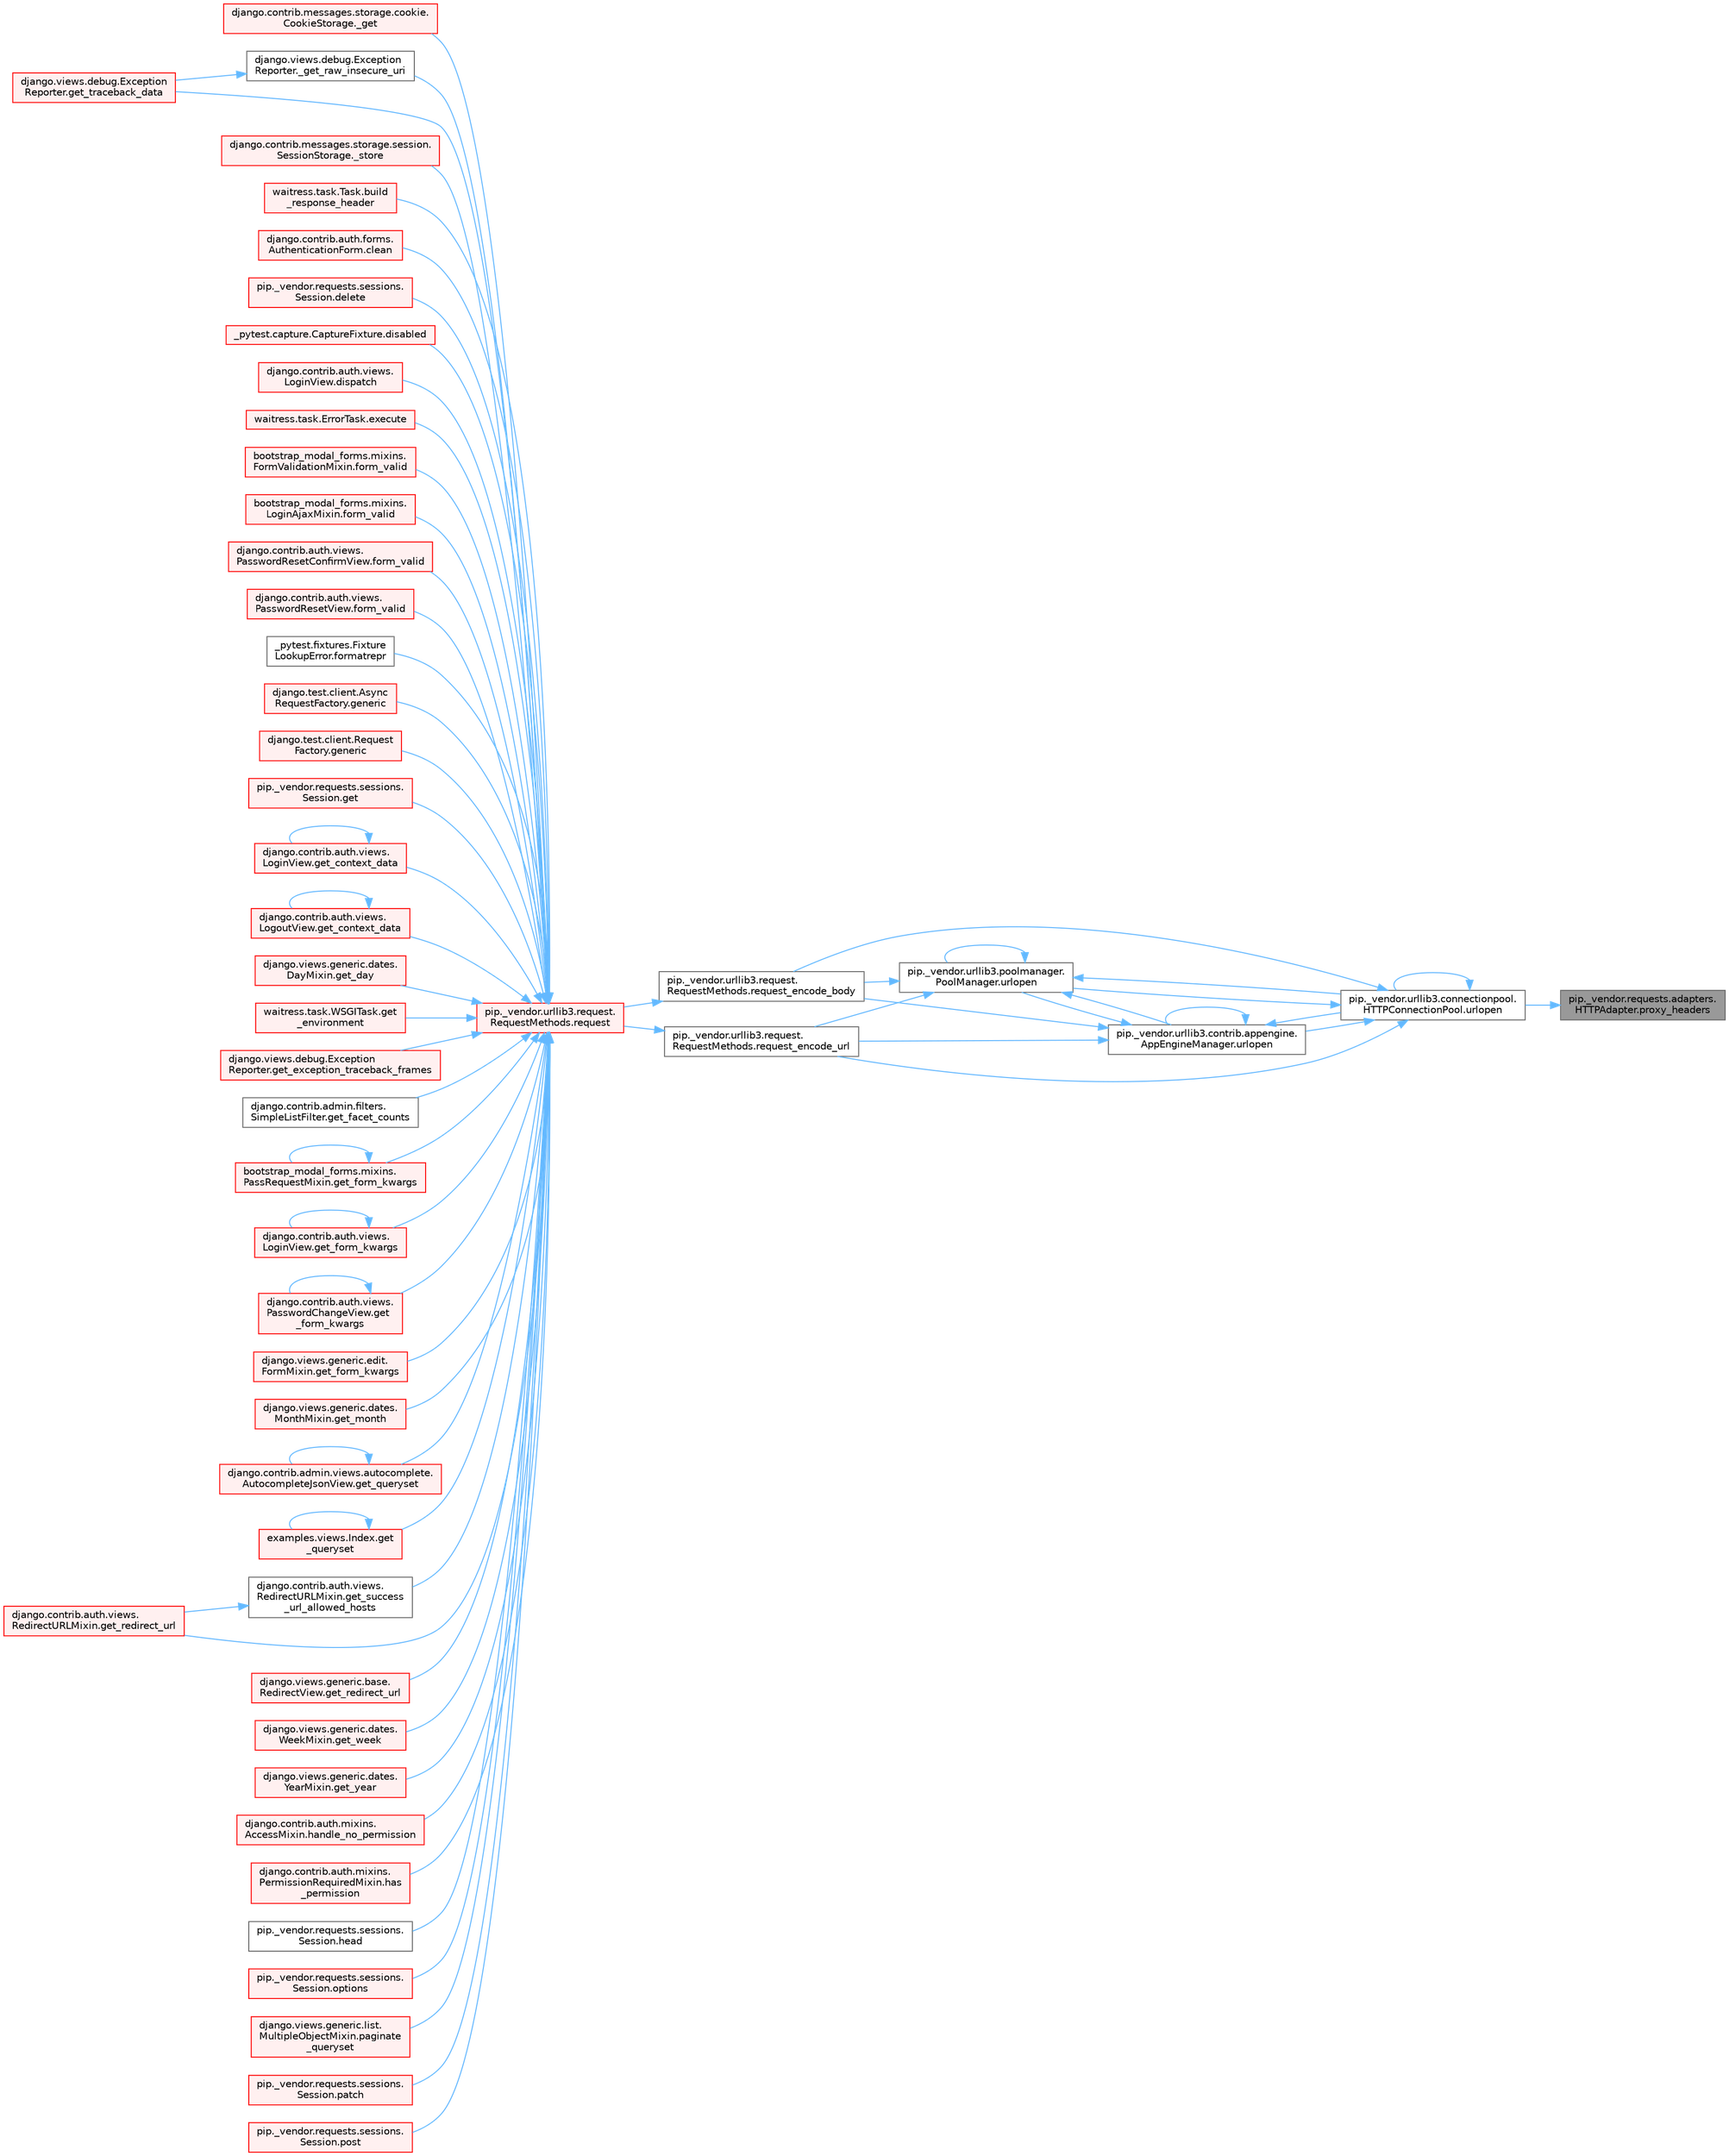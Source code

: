 digraph "pip._vendor.requests.adapters.HTTPAdapter.proxy_headers"
{
 // LATEX_PDF_SIZE
  bgcolor="transparent";
  edge [fontname=Helvetica,fontsize=10,labelfontname=Helvetica,labelfontsize=10];
  node [fontname=Helvetica,fontsize=10,shape=box,height=0.2,width=0.4];
  rankdir="RL";
  Node1 [id="Node000001",label="pip._vendor.requests.adapters.\lHTTPAdapter.proxy_headers",height=0.2,width=0.4,color="gray40", fillcolor="grey60", style="filled", fontcolor="black",tooltip=" "];
  Node1 -> Node2 [id="edge1_Node000001_Node000002",dir="back",color="steelblue1",style="solid",tooltip=" "];
  Node2 [id="Node000002",label="pip._vendor.urllib3.connectionpool.\lHTTPConnectionPool.urlopen",height=0.2,width=0.4,color="grey40", fillcolor="white", style="filled",URL="$classpip_1_1__vendor_1_1urllib3_1_1connectionpool_1_1_h_t_t_p_connection_pool.html#ae35894f81da52ce45fa069cb5e1623c6",tooltip=" "];
  Node2 -> Node3 [id="edge2_Node000002_Node000003",dir="back",color="steelblue1",style="solid",tooltip=" "];
  Node3 [id="Node000003",label="pip._vendor.urllib3.request.\lRequestMethods.request_encode_body",height=0.2,width=0.4,color="grey40", fillcolor="white", style="filled",URL="$classpip_1_1__vendor_1_1urllib3_1_1request_1_1_request_methods.html#a2c8e6a574936ea1059cda06ae71793fc",tooltip=" "];
  Node3 -> Node4 [id="edge3_Node000003_Node000004",dir="back",color="steelblue1",style="solid",tooltip=" "];
  Node4 [id="Node000004",label="pip._vendor.urllib3.request.\lRequestMethods.request",height=0.2,width=0.4,color="red", fillcolor="#FFF0F0", style="filled",URL="$classpip_1_1__vendor_1_1urllib3_1_1request_1_1_request_methods.html#a73541f2f0edc7df7413b043e33c69e7f",tooltip=" "];
  Node4 -> Node5 [id="edge4_Node000004_Node000005",dir="back",color="steelblue1",style="solid",tooltip=" "];
  Node5 [id="Node000005",label="django.contrib.messages.storage.cookie.\lCookieStorage._get",height=0.2,width=0.4,color="red", fillcolor="#FFF0F0", style="filled",URL="$classdjango_1_1contrib_1_1messages_1_1storage_1_1cookie_1_1_cookie_storage.html#a39d084f6072109675c9ef06c047174e8",tooltip=" "];
  Node4 -> Node100 [id="edge5_Node000004_Node000100",dir="back",color="steelblue1",style="solid",tooltip=" "];
  Node100 [id="Node000100",label="django.views.debug.Exception\lReporter._get_raw_insecure_uri",height=0.2,width=0.4,color="grey40", fillcolor="white", style="filled",URL="$classdjango_1_1views_1_1debug_1_1_exception_reporter.html#a7a7120cc6b92c3e1a0b855e351c30f42",tooltip=" "];
  Node100 -> Node101 [id="edge6_Node000100_Node000101",dir="back",color="steelblue1",style="solid",tooltip=" "];
  Node101 [id="Node000101",label="django.views.debug.Exception\lReporter.get_traceback_data",height=0.2,width=0.4,color="red", fillcolor="#FFF0F0", style="filled",URL="$classdjango_1_1views_1_1debug_1_1_exception_reporter.html#ada9d00ba4c901b186db405e92ebbc211",tooltip=" "];
  Node4 -> Node104 [id="edge7_Node000004_Node000104",dir="back",color="steelblue1",style="solid",tooltip=" "];
  Node104 [id="Node000104",label="django.contrib.messages.storage.session.\lSessionStorage._store",height=0.2,width=0.4,color="red", fillcolor="#FFF0F0", style="filled",URL="$classdjango_1_1contrib_1_1messages_1_1storage_1_1session_1_1_session_storage.html#a371ed03facbc7ae28602ede4c99950d0",tooltip=" "];
  Node4 -> Node596 [id="edge8_Node000004_Node000596",dir="back",color="steelblue1",style="solid",tooltip=" "];
  Node596 [id="Node000596",label="waitress.task.Task.build\l_response_header",height=0.2,width=0.4,color="red", fillcolor="#FFF0F0", style="filled",URL="$classwaitress_1_1task_1_1_task.html#a4f20433be6bea4c797bfeb62408b997e",tooltip=" "];
  Node4 -> Node609 [id="edge9_Node000004_Node000609",dir="back",color="steelblue1",style="solid",tooltip=" "];
  Node609 [id="Node000609",label="django.contrib.auth.forms.\lAuthenticationForm.clean",height=0.2,width=0.4,color="red", fillcolor="#FFF0F0", style="filled",URL="$classdjango_1_1contrib_1_1auth_1_1forms_1_1_authentication_form.html#a92d28be6696caa8d1b7068eefe81793a",tooltip=" "];
  Node4 -> Node2892 [id="edge10_Node000004_Node002892",dir="back",color="steelblue1",style="solid",tooltip=" "];
  Node2892 [id="Node002892",label="pip._vendor.requests.sessions.\lSession.delete",height=0.2,width=0.4,color="red", fillcolor="#FFF0F0", style="filled",URL="$classpip_1_1__vendor_1_1requests_1_1sessions_1_1_session.html#abb6cd6b39dde48648dc875227e2e258e",tooltip=" "];
  Node4 -> Node2893 [id="edge11_Node000004_Node002893",dir="back",color="steelblue1",style="solid",tooltip=" "];
  Node2893 [id="Node002893",label="_pytest.capture.CaptureFixture.disabled",height=0.2,width=0.4,color="red", fillcolor="#FFF0F0", style="filled",URL="$class__pytest_1_1capture_1_1_capture_fixture.html#a3dda4f7495bd8fb93f4bd7dad2855d7f",tooltip=" "];
  Node4 -> Node2250 [id="edge12_Node000004_Node002250",dir="back",color="steelblue1",style="solid",tooltip=" "];
  Node2250 [id="Node002250",label="django.contrib.auth.views.\lLoginView.dispatch",height=0.2,width=0.4,color="red", fillcolor="#FFF0F0", style="filled",URL="$classdjango_1_1contrib_1_1auth_1_1views_1_1_login_view.html#a69a0b11a6598453586c755b32dfc02c3",tooltip=" "];
  Node4 -> Node2898 [id="edge13_Node000004_Node002898",dir="back",color="steelblue1",style="solid",tooltip=" "];
  Node2898 [id="Node002898",label="waitress.task.ErrorTask.execute",height=0.2,width=0.4,color="red", fillcolor="#FFF0F0", style="filled",URL="$classwaitress_1_1task_1_1_error_task.html#ad5c6d14c13ba3d33e82b1b138e634bb0",tooltip=" "];
  Node4 -> Node2899 [id="edge14_Node000004_Node002899",dir="back",color="steelblue1",style="solid",tooltip=" "];
  Node2899 [id="Node002899",label="bootstrap_modal_forms.mixins.\lFormValidationMixin.form_valid",height=0.2,width=0.4,color="red", fillcolor="#FFF0F0", style="filled",URL="$classbootstrap__modal__forms_1_1mixins_1_1_form_validation_mixin.html#a415bfd631a922d1368281b015e04ba4c",tooltip=" "];
  Node4 -> Node2900 [id="edge15_Node000004_Node002900",dir="back",color="steelblue1",style="solid",tooltip=" "];
  Node2900 [id="Node002900",label="bootstrap_modal_forms.mixins.\lLoginAjaxMixin.form_valid",height=0.2,width=0.4,color="red", fillcolor="#FFF0F0", style="filled",URL="$classbootstrap__modal__forms_1_1mixins_1_1_login_ajax_mixin.html#a1cba170b69b7fd25ca43d399c808725e",tooltip=" "];
  Node4 -> Node2901 [id="edge16_Node000004_Node002901",dir="back",color="steelblue1",style="solid",tooltip=" "];
  Node2901 [id="Node002901",label="django.contrib.auth.views.\lPasswordResetConfirmView.form_valid",height=0.2,width=0.4,color="red", fillcolor="#FFF0F0", style="filled",URL="$classdjango_1_1contrib_1_1auth_1_1views_1_1_password_reset_confirm_view.html#a6da228b477be1871236a83c005301b3c",tooltip=" "];
  Node4 -> Node2902 [id="edge17_Node000004_Node002902",dir="back",color="steelblue1",style="solid",tooltip=" "];
  Node2902 [id="Node002902",label="django.contrib.auth.views.\lPasswordResetView.form_valid",height=0.2,width=0.4,color="red", fillcolor="#FFF0F0", style="filled",URL="$classdjango_1_1contrib_1_1auth_1_1views_1_1_password_reset_view.html#a1beeb7e6b51b528c0c10b3a74c0d51e3",tooltip=" "];
  Node4 -> Node2903 [id="edge18_Node000004_Node002903",dir="back",color="steelblue1",style="solid",tooltip=" "];
  Node2903 [id="Node002903",label="_pytest.fixtures.Fixture\lLookupError.formatrepr",height=0.2,width=0.4,color="grey40", fillcolor="white", style="filled",URL="$class__pytest_1_1fixtures_1_1_fixture_lookup_error.html#a22b5af6283420cffbeff550a445d243a",tooltip=" "];
  Node4 -> Node2904 [id="edge19_Node000004_Node002904",dir="back",color="steelblue1",style="solid",tooltip=" "];
  Node2904 [id="Node002904",label="django.test.client.Async\lRequestFactory.generic",height=0.2,width=0.4,color="red", fillcolor="#FFF0F0", style="filled",URL="$classdjango_1_1test_1_1client_1_1_async_request_factory.html#a470d6888694e77c09bd7d8bf6d588233",tooltip=" "];
  Node4 -> Node2917 [id="edge20_Node000004_Node002917",dir="back",color="steelblue1",style="solid",tooltip=" "];
  Node2917 [id="Node002917",label="django.test.client.Request\lFactory.generic",height=0.2,width=0.4,color="red", fillcolor="#FFF0F0", style="filled",URL="$classdjango_1_1test_1_1client_1_1_request_factory.html#a24740fe264de91d8c4c1205c9172206d",tooltip=" "];
  Node4 -> Node2918 [id="edge21_Node000004_Node002918",dir="back",color="steelblue1",style="solid",tooltip=" "];
  Node2918 [id="Node002918",label="pip._vendor.requests.sessions.\lSession.get",height=0.2,width=0.4,color="red", fillcolor="#FFF0F0", style="filled",URL="$classpip_1_1__vendor_1_1requests_1_1sessions_1_1_session.html#ad86dcc9de47cd87bf70ecf0f2c537e53",tooltip=" "];
  Node4 -> Node2919 [id="edge22_Node000004_Node002919",dir="back",color="steelblue1",style="solid",tooltip=" "];
  Node2919 [id="Node002919",label="django.contrib.auth.views.\lLoginView.get_context_data",height=0.2,width=0.4,color="red", fillcolor="#FFF0F0", style="filled",URL="$classdjango_1_1contrib_1_1auth_1_1views_1_1_login_view.html#a5acd74035066c40850101f1d9643e328",tooltip=" "];
  Node2919 -> Node2919 [id="edge23_Node002919_Node002919",dir="back",color="steelblue1",style="solid",tooltip=" "];
  Node4 -> Node2920 [id="edge24_Node000004_Node002920",dir="back",color="steelblue1",style="solid",tooltip=" "];
  Node2920 [id="Node002920",label="django.contrib.auth.views.\lLogoutView.get_context_data",height=0.2,width=0.4,color="red", fillcolor="#FFF0F0", style="filled",URL="$classdjango_1_1contrib_1_1auth_1_1views_1_1_logout_view.html#afab0ac15cb452acb486a3f7b9747e43b",tooltip=" "];
  Node2920 -> Node2920 [id="edge25_Node002920_Node002920",dir="back",color="steelblue1",style="solid",tooltip=" "];
  Node4 -> Node2921 [id="edge26_Node000004_Node002921",dir="back",color="steelblue1",style="solid",tooltip=" "];
  Node2921 [id="Node002921",label="django.views.generic.dates.\lDayMixin.get_day",height=0.2,width=0.4,color="red", fillcolor="#FFF0F0", style="filled",URL="$classdjango_1_1views_1_1generic_1_1dates_1_1_day_mixin.html#a410db285b705518118df478a63fc572a",tooltip=" "];
  Node4 -> Node2922 [id="edge27_Node000004_Node002922",dir="back",color="steelblue1",style="solid",tooltip=" "];
  Node2922 [id="Node002922",label="waitress.task.WSGITask.get\l_environment",height=0.2,width=0.4,color="red", fillcolor="#FFF0F0", style="filled",URL="$classwaitress_1_1task_1_1_w_s_g_i_task.html#a9a1b4b87c8f7bee8209018ee7c743c26",tooltip=" "];
  Node4 -> Node2631 [id="edge28_Node000004_Node002631",dir="back",color="steelblue1",style="solid",tooltip=" "];
  Node2631 [id="Node002631",label="django.views.debug.Exception\lReporter.get_exception_traceback_frames",height=0.2,width=0.4,color="red", fillcolor="#FFF0F0", style="filled",URL="$classdjango_1_1views_1_1debug_1_1_exception_reporter.html#a326b08b3941038a5504f8e0a846bae68",tooltip=" "];
  Node4 -> Node2924 [id="edge29_Node000004_Node002924",dir="back",color="steelblue1",style="solid",tooltip=" "];
  Node2924 [id="Node002924",label="django.contrib.admin.filters.\lSimpleListFilter.get_facet_counts",height=0.2,width=0.4,color="grey40", fillcolor="white", style="filled",URL="$classdjango_1_1contrib_1_1admin_1_1filters_1_1_simple_list_filter.html#a97fd984f5668670f0887f81c30f9fda7",tooltip=" "];
  Node4 -> Node2925 [id="edge30_Node000004_Node002925",dir="back",color="steelblue1",style="solid",tooltip=" "];
  Node2925 [id="Node002925",label="bootstrap_modal_forms.mixins.\lPassRequestMixin.get_form_kwargs",height=0.2,width=0.4,color="red", fillcolor="#FFF0F0", style="filled",URL="$classbootstrap__modal__forms_1_1mixins_1_1_pass_request_mixin.html#ad4ae849823f332bb1016a8508cb34ee3",tooltip=" "];
  Node2925 -> Node2925 [id="edge31_Node002925_Node002925",dir="back",color="steelblue1",style="solid",tooltip=" "];
  Node4 -> Node2926 [id="edge32_Node000004_Node002926",dir="back",color="steelblue1",style="solid",tooltip=" "];
  Node2926 [id="Node002926",label="django.contrib.auth.views.\lLoginView.get_form_kwargs",height=0.2,width=0.4,color="red", fillcolor="#FFF0F0", style="filled",URL="$classdjango_1_1contrib_1_1auth_1_1views_1_1_login_view.html#a2eba98b8c16c8a98348679ea2c921d25",tooltip=" "];
  Node2926 -> Node2926 [id="edge33_Node002926_Node002926",dir="back",color="steelblue1",style="solid",tooltip=" "];
  Node4 -> Node2927 [id="edge34_Node000004_Node002927",dir="back",color="steelblue1",style="solid",tooltip=" "];
  Node2927 [id="Node002927",label="django.contrib.auth.views.\lPasswordChangeView.get\l_form_kwargs",height=0.2,width=0.4,color="red", fillcolor="#FFF0F0", style="filled",URL="$classdjango_1_1contrib_1_1auth_1_1views_1_1_password_change_view.html#a553cf3e37e5a2c05db774e580cbcc038",tooltip=" "];
  Node2927 -> Node2927 [id="edge35_Node002927_Node002927",dir="back",color="steelblue1",style="solid",tooltip=" "];
  Node4 -> Node1901 [id="edge36_Node000004_Node001901",dir="back",color="steelblue1",style="solid",tooltip=" "];
  Node1901 [id="Node001901",label="django.views.generic.edit.\lFormMixin.get_form_kwargs",height=0.2,width=0.4,color="red", fillcolor="#FFF0F0", style="filled",URL="$classdjango_1_1views_1_1generic_1_1edit_1_1_form_mixin.html#a7e8c141b6c4efa8727e7f06322969249",tooltip=" "];
  Node4 -> Node2928 [id="edge37_Node000004_Node002928",dir="back",color="steelblue1",style="solid",tooltip=" "];
  Node2928 [id="Node002928",label="django.views.generic.dates.\lMonthMixin.get_month",height=0.2,width=0.4,color="red", fillcolor="#FFF0F0", style="filled",URL="$classdjango_1_1views_1_1generic_1_1dates_1_1_month_mixin.html#add54a3d80358c6e643ac264d97d4f2a7",tooltip=" "];
  Node4 -> Node2929 [id="edge38_Node000004_Node002929",dir="back",color="steelblue1",style="solid",tooltip=" "];
  Node2929 [id="Node002929",label="django.contrib.admin.views.autocomplete.\lAutocompleteJsonView.get_queryset",height=0.2,width=0.4,color="red", fillcolor="#FFF0F0", style="filled",URL="$classdjango_1_1contrib_1_1admin_1_1views_1_1autocomplete_1_1_autocomplete_json_view.html#a6eb5abbd3b2e8b252a4ce9ca2680f3d3",tooltip=" "];
  Node2929 -> Node2929 [id="edge39_Node002929_Node002929",dir="back",color="steelblue1",style="solid",tooltip=" "];
  Node4 -> Node2930 [id="edge40_Node000004_Node002930",dir="back",color="steelblue1",style="solid",tooltip=" "];
  Node2930 [id="Node002930",label="examples.views.Index.get\l_queryset",height=0.2,width=0.4,color="red", fillcolor="#FFF0F0", style="filled",URL="$classexamples_1_1views_1_1_index.html#a288026bb9059b37dca786922296dfcd3",tooltip=" "];
  Node2930 -> Node2930 [id="edge41_Node002930_Node002930",dir="back",color="steelblue1",style="solid",tooltip=" "];
  Node4 -> Node2931 [id="edge42_Node000004_Node002931",dir="back",color="steelblue1",style="solid",tooltip=" "];
  Node2931 [id="Node002931",label="django.contrib.auth.views.\lRedirectURLMixin.get_redirect_url",height=0.2,width=0.4,color="red", fillcolor="#FFF0F0", style="filled",URL="$classdjango_1_1contrib_1_1auth_1_1views_1_1_redirect_u_r_l_mixin.html#a5598a164f9f21e7329630fad5e5c4c77",tooltip=" "];
  Node4 -> Node2247 [id="edge43_Node000004_Node002247",dir="back",color="steelblue1",style="solid",tooltip=" "];
  Node2247 [id="Node002247",label="django.views.generic.base.\lRedirectView.get_redirect_url",height=0.2,width=0.4,color="red", fillcolor="#FFF0F0", style="filled",URL="$classdjango_1_1views_1_1generic_1_1base_1_1_redirect_view.html#a04d6cdb2db124920ca88c0c2bed8b1af",tooltip=" "];
  Node4 -> Node2932 [id="edge44_Node000004_Node002932",dir="back",color="steelblue1",style="solid",tooltip=" "];
  Node2932 [id="Node002932",label="django.contrib.auth.views.\lRedirectURLMixin.get_success\l_url_allowed_hosts",height=0.2,width=0.4,color="grey40", fillcolor="white", style="filled",URL="$classdjango_1_1contrib_1_1auth_1_1views_1_1_redirect_u_r_l_mixin.html#a21199247491f0bae617b1efead90ee9b",tooltip=" "];
  Node2932 -> Node2931 [id="edge45_Node002932_Node002931",dir="back",color="steelblue1",style="solid",tooltip=" "];
  Node4 -> Node101 [id="edge46_Node000004_Node000101",dir="back",color="steelblue1",style="solid",tooltip=" "];
  Node4 -> Node2933 [id="edge47_Node000004_Node002933",dir="back",color="steelblue1",style="solid",tooltip=" "];
  Node2933 [id="Node002933",label="django.views.generic.dates.\lWeekMixin.get_week",height=0.2,width=0.4,color="red", fillcolor="#FFF0F0", style="filled",URL="$classdjango_1_1views_1_1generic_1_1dates_1_1_week_mixin.html#a39c8ca71985d8468df01d5dc0ee07750",tooltip=" "];
  Node4 -> Node2934 [id="edge48_Node000004_Node002934",dir="back",color="steelblue1",style="solid",tooltip=" "];
  Node2934 [id="Node002934",label="django.views.generic.dates.\lYearMixin.get_year",height=0.2,width=0.4,color="red", fillcolor="#FFF0F0", style="filled",URL="$classdjango_1_1views_1_1generic_1_1dates_1_1_year_mixin.html#a6e2e940e9853d71a94d5a41b71262ca3",tooltip=" "];
  Node4 -> Node2935 [id="edge49_Node000004_Node002935",dir="back",color="steelblue1",style="solid",tooltip=" "];
  Node2935 [id="Node002935",label="django.contrib.auth.mixins.\lAccessMixin.handle_no_permission",height=0.2,width=0.4,color="red", fillcolor="#FFF0F0", style="filled",URL="$classdjango_1_1contrib_1_1auth_1_1mixins_1_1_access_mixin.html#a3055bb05f7686a8b459fdf6d6b2866b0",tooltip=" "];
  Node4 -> Node2939 [id="edge50_Node000004_Node002939",dir="back",color="steelblue1",style="solid",tooltip=" "];
  Node2939 [id="Node002939",label="django.contrib.auth.mixins.\lPermissionRequiredMixin.has\l_permission",height=0.2,width=0.4,color="red", fillcolor="#FFF0F0", style="filled",URL="$classdjango_1_1contrib_1_1auth_1_1mixins_1_1_permission_required_mixin.html#a4401069defabdb52bb5308d170858633",tooltip=" "];
  Node4 -> Node2940 [id="edge51_Node000004_Node002940",dir="back",color="steelblue1",style="solid",tooltip=" "];
  Node2940 [id="Node002940",label="pip._vendor.requests.sessions.\lSession.head",height=0.2,width=0.4,color="grey40", fillcolor="white", style="filled",URL="$classpip_1_1__vendor_1_1requests_1_1sessions_1_1_session.html#a1629a21f81669fcbc725554975ecd2c7",tooltip=" "];
  Node4 -> Node2941 [id="edge52_Node000004_Node002941",dir="back",color="steelblue1",style="solid",tooltip=" "];
  Node2941 [id="Node002941",label="pip._vendor.requests.sessions.\lSession.options",height=0.2,width=0.4,color="red", fillcolor="#FFF0F0", style="filled",URL="$classpip_1_1__vendor_1_1requests_1_1sessions_1_1_session.html#a210270880f90521b3b3014748ecd87e9",tooltip=" "];
  Node4 -> Node2942 [id="edge53_Node000004_Node002942",dir="back",color="steelblue1",style="solid",tooltip=" "];
  Node2942 [id="Node002942",label="django.views.generic.list.\lMultipleObjectMixin.paginate\l_queryset",height=0.2,width=0.4,color="red", fillcolor="#FFF0F0", style="filled",URL="$classdjango_1_1views_1_1generic_1_1list_1_1_multiple_object_mixin.html#a629d97db3e2fce953986e39c9e5b0f5a",tooltip=" "];
  Node4 -> Node2944 [id="edge54_Node000004_Node002944",dir="back",color="steelblue1",style="solid",tooltip=" "];
  Node2944 [id="Node002944",label="pip._vendor.requests.sessions.\lSession.patch",height=0.2,width=0.4,color="red", fillcolor="#FFF0F0", style="filled",URL="$classpip_1_1__vendor_1_1requests_1_1sessions_1_1_session.html#a3757f7e040251cea22318be921604900",tooltip=" "];
  Node4 -> Node2945 [id="edge55_Node000004_Node002945",dir="back",color="steelblue1",style="solid",tooltip=" "];
  Node2945 [id="Node002945",label="pip._vendor.requests.sessions.\lSession.post",height=0.2,width=0.4,color="red", fillcolor="#FFF0F0", style="filled",URL="$classpip_1_1__vendor_1_1requests_1_1sessions_1_1_session.html#ac320b1d8541586ee86825a1ed9aad7c6",tooltip=" "];
  Node2 -> Node3182 [id="edge56_Node000002_Node003182",dir="back",color="steelblue1",style="solid",tooltip=" "];
  Node3182 [id="Node003182",label="pip._vendor.urllib3.request.\lRequestMethods.request_encode_url",height=0.2,width=0.4,color="grey40", fillcolor="white", style="filled",URL="$classpip_1_1__vendor_1_1urllib3_1_1request_1_1_request_methods.html#a364d38202ff4ab728e7bad368e74a431",tooltip=" "];
  Node3182 -> Node4 [id="edge57_Node003182_Node000004",dir="back",color="steelblue1",style="solid",tooltip=" "];
  Node2 -> Node2 [id="edge58_Node000002_Node000002",dir="back",color="steelblue1",style="solid",tooltip=" "];
  Node2 -> Node3183 [id="edge59_Node000002_Node003183",dir="back",color="steelblue1",style="solid",tooltip=" "];
  Node3183 [id="Node003183",label="pip._vendor.urllib3.contrib.appengine.\lAppEngineManager.urlopen",height=0.2,width=0.4,color="grey40", fillcolor="white", style="filled",URL="$classpip_1_1__vendor_1_1urllib3_1_1contrib_1_1appengine_1_1_app_engine_manager.html#a7b6f1d3b2aba947ba6c46d2bbe129d3a",tooltip=" "];
  Node3183 -> Node3 [id="edge60_Node003183_Node000003",dir="back",color="steelblue1",style="solid",tooltip=" "];
  Node3183 -> Node3182 [id="edge61_Node003183_Node003182",dir="back",color="steelblue1",style="solid",tooltip=" "];
  Node3183 -> Node2 [id="edge62_Node003183_Node000002",dir="back",color="steelblue1",style="solid",tooltip=" "];
  Node3183 -> Node3183 [id="edge63_Node003183_Node003183",dir="back",color="steelblue1",style="solid",tooltip=" "];
  Node3183 -> Node3184 [id="edge64_Node003183_Node003184",dir="back",color="steelblue1",style="solid",tooltip=" "];
  Node3184 [id="Node003184",label="pip._vendor.urllib3.poolmanager.\lPoolManager.urlopen",height=0.2,width=0.4,color="grey40", fillcolor="white", style="filled",URL="$classpip_1_1__vendor_1_1urllib3_1_1poolmanager_1_1_pool_manager.html#aef459d925edd0cadb3345527e8a35775",tooltip=" "];
  Node3184 -> Node3 [id="edge65_Node003184_Node000003",dir="back",color="steelblue1",style="solid",tooltip=" "];
  Node3184 -> Node3182 [id="edge66_Node003184_Node003182",dir="back",color="steelblue1",style="solid",tooltip=" "];
  Node3184 -> Node2 [id="edge67_Node003184_Node000002",dir="back",color="steelblue1",style="solid",tooltip=" "];
  Node3184 -> Node3183 [id="edge68_Node003184_Node003183",dir="back",color="steelblue1",style="solid",tooltip=" "];
  Node3184 -> Node3184 [id="edge69_Node003184_Node003184",dir="back",color="steelblue1",style="solid",tooltip=" "];
  Node2 -> Node3184 [id="edge70_Node000002_Node003184",dir="back",color="steelblue1",style="solid",tooltip=" "];
}

